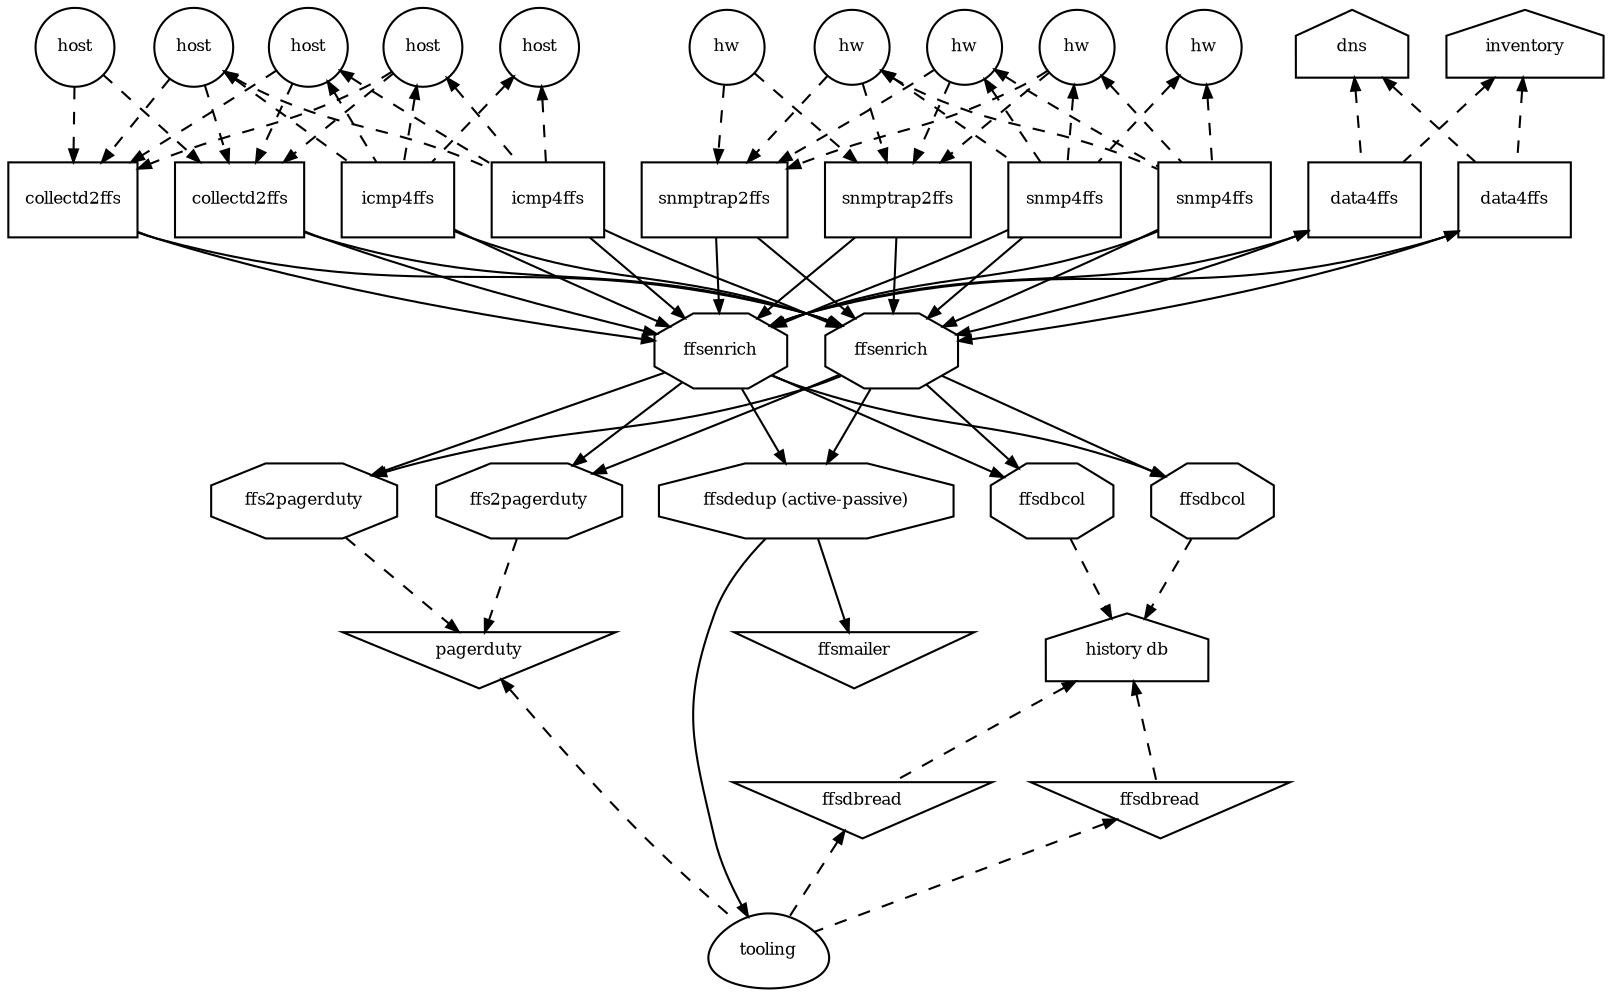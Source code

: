 digraph G {
	node [fontsize=8];
	edge [arrowsize=0.6, style=dashed];

	ordering=out;

	node [shape=circle];
	hw1 [label="hw"];
	hw2 [label="hw"];
	hw3 [label="hw"];
	hw4 [label="hw"];
	hw5 [label="hw"];
	srv1 [label="host"];
	srv2 [label="host"];
	srv3 [label="host"];
	srv4 [label="host"];
	srv5 [label="host"];

	node [shape=record];
	collectd_aggr1 [label="collectd2ffs"];
	collectd_aggr2 [label="collectd2ffs"];
	icmp1 [label="icmp4ffs"];
	icmp2 [label="icmp4ffs"];
	snmpt1 [label="snmptrap2ffs"];
	snmpt2 [label="snmptrap2ffs"];
	snmpa1 [label="snmp4ffs"];
	snmpa2 [label="snmp4ffs"];

	node [shape=octagon];
	cep1 [label="ffsenrich"];
	cep2 [label="ffsenrich"];

	srv1->collectd_aggr1;
	srv1->collectd_aggr2;
	srv2->collectd_aggr1;
	srv2->collectd_aggr2;
	srv3->collectd_aggr1;
	srv3->collectd_aggr2;
	srv4->collectd_aggr1;
	srv4->collectd_aggr2;

	hw2->snmpt1;
	hw2->snmpt2;
	hw3->snmpt1;
	hw3->snmpt2;
	hw4->snmpt1;
	hw4->snmpt2;
	hw5->snmpt1;
	hw5->snmpt2;

	edge [dir=back];
	hw1->snmpa1;
	hw1->snmpa2;
	hw2->snmpa1;
	hw2->snmpa2;
	hw3->snmpa1;
	hw3->snmpa2;
	hw4->snmpa1;
	hw4->snmpa2;

	srv2->icmp1;
	srv2->icmp2;
	srv3->icmp1;
	srv3->icmp2;
	srv4->icmp1;
	srv4->icmp2;
	srv5->icmp1;
	srv5->icmp2;

	edge [style="filled", dir=forward];

	collectd_aggr1->cep1;
	collectd_aggr2->cep1;
	collectd_aggr1->cep2;
	collectd_aggr2->cep2;
	icmp1->cep1;
	icmp2->cep1;
	icmp1->cep2;
	icmp2->cep2;
	snmpa1->cep1;
	snmpa2->cep1;
	snmpa1->cep2;
	snmpa2->cep2;
	snmpt1->cep1;
	snmpt2->cep1;
	snmpt1->cep2;
	snmpt2->cep2;

#	collectd_aggr1->dbcol1;
#	collectd_aggr2->dbcol1;
#	collectd_aggr1->dbcol2;
#	collectd_aggr2->dbcol2;
#	icmp1->dbcol1;
#	icmp2->dbcol1;
#	icmp1->dbcol2;
#	icmp2->dbcol2;
#	snmpa1->dbcol1;
#	snmpa2->dbcol1;
#	snmpa1->dbcol2;
#	snmpa2->dbcol2;
#	snmpt1->dbcol1;
#	snmpt2->dbcol1;
#	snmpt1->dbcol2;
#	snmpt2->dbcol2;

	cep1->ffs2pagerduty1;
	cep1->ffs2pagerduty2;
	cep2->ffs2pagerduty1;
	cep2->ffs2pagerduty2;

	dbcol1 [label="ffsdbcol"];
	dbcol2 [label="ffsdbcol"];
	dedup [label="ffsdedup (active-passive)"];
	ffs2pagerduty1 [label="ffs2pagerduty"];
	ffs2pagerduty2 [label="ffs2pagerduty"];

	cep1->dedup;
	cep2->dedup;
	cep1->dbcol1;
	cep1->dbcol2;
	cep2->dbcol1;
	cep2->dbcol2;

	ingest1->cep1 [dir=both];
	ingest1->cep2 [dir=both];
	ingest2->cep1 [dir=both];
	ingest2->cep2 [dir=both];

	node [shape=house];
	histdb [label="history db"];

	dedup->various_tools;

	edge [dir=back, style=dashed];
	dns->ingest1;
	dns->ingest2;
	inventory->ingest1;
	inventory->ingest2;
	edge [dir=forward];

	node [shape=invtriangle];
	mail [label="ffsmailer"];
	dedup->mail [style=filled];

	various_tools [label="tooling", shape=egg];
	dbread1 [label="ffsdbread"];
	dbread2 [label="ffsdbread"];

	dbcol1->histdb;
	dbcol2->histdb;

	ffs2pagerduty1->pagerduty;
	ffs2pagerduty2->pagerduty;

	ingest1 [label="data4ffs", shape=record];
	ingest2 [label="data4ffs", shape=record];

	edge [dir=back];
	
	histdb->dbread1;
	histdb->dbread2;
	dbread1->various_tools;
	dbread2->various_tools;

	pagerduty->various_tools;
}

